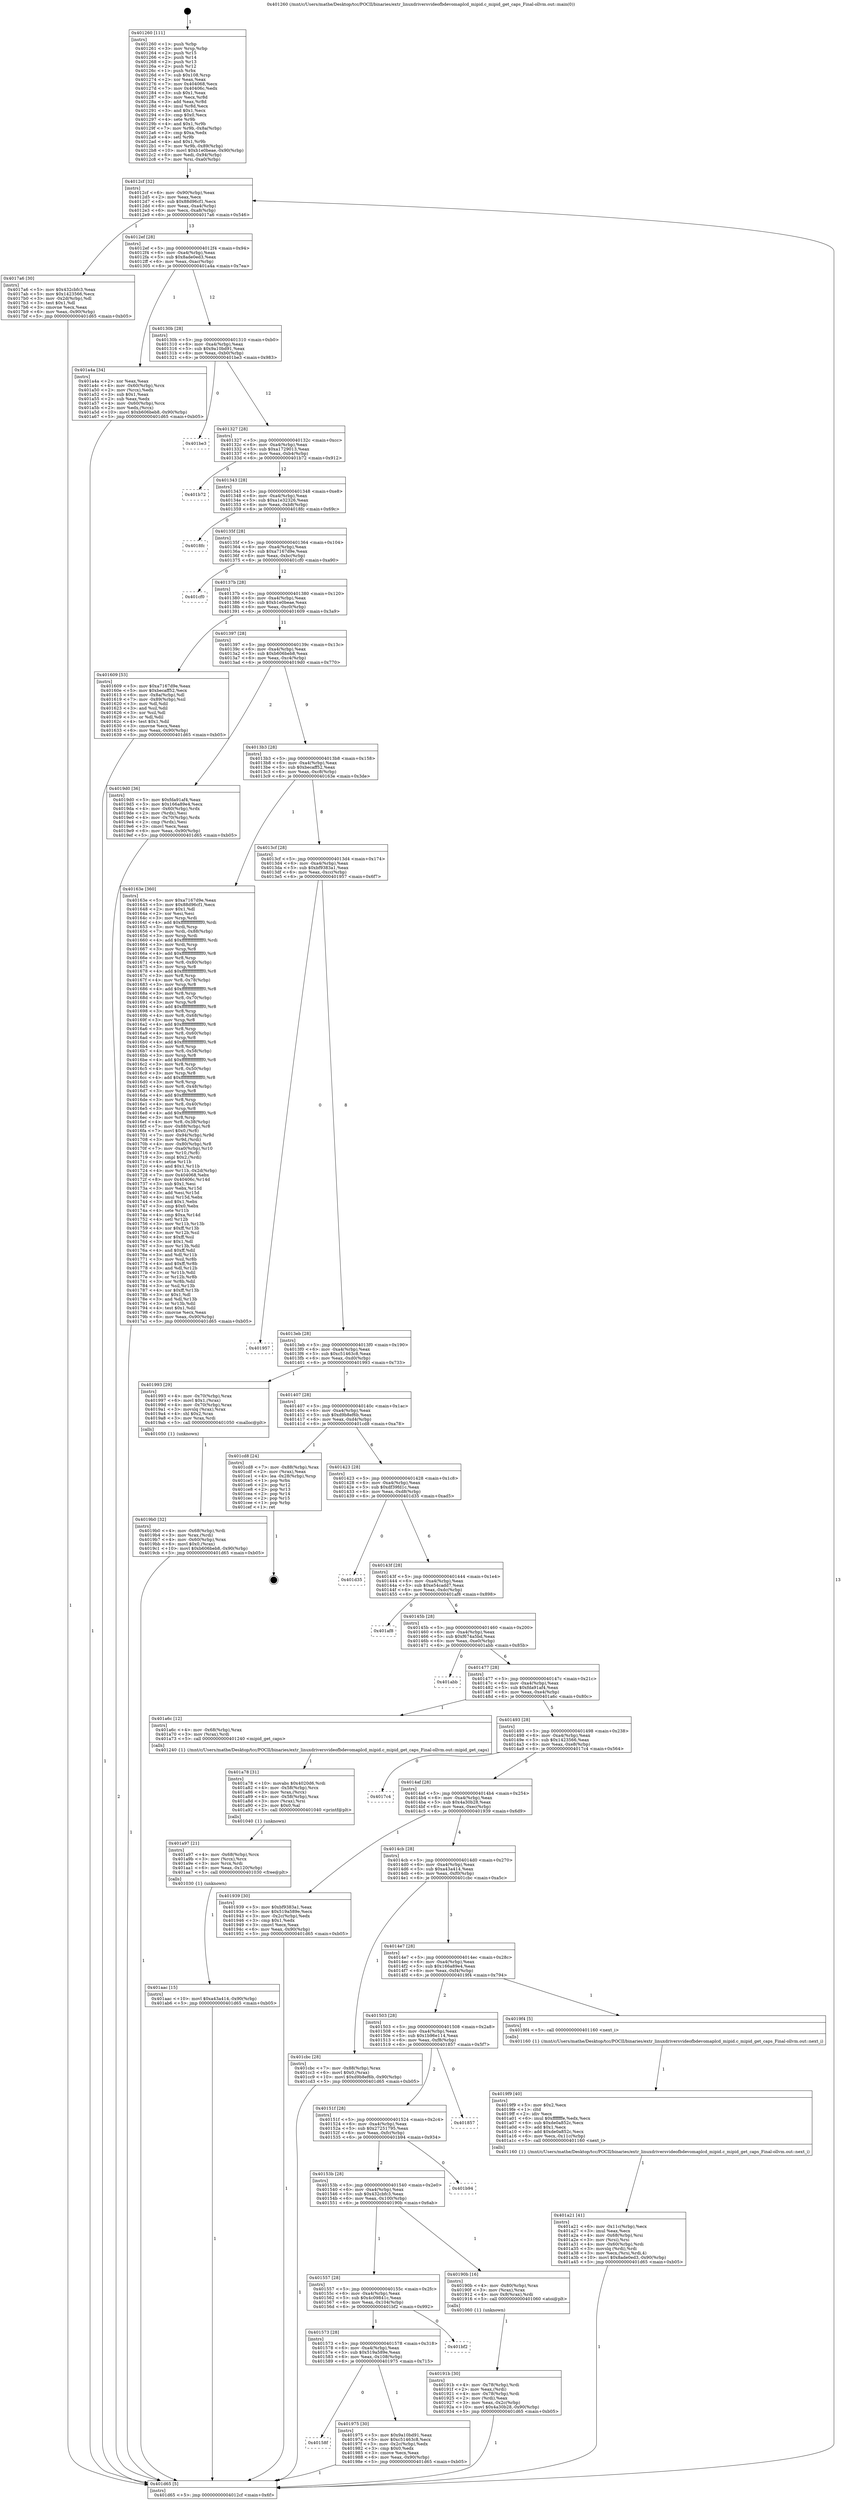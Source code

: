 digraph "0x401260" {
  label = "0x401260 (/mnt/c/Users/mathe/Desktop/tcc/POCII/binaries/extr_linuxdriversvideofbdevomaplcd_mipid.c_mipid_get_caps_Final-ollvm.out::main(0))"
  labelloc = "t"
  node[shape=record]

  Entry [label="",width=0.3,height=0.3,shape=circle,fillcolor=black,style=filled]
  "0x4012cf" [label="{
     0x4012cf [32]\l
     | [instrs]\l
     &nbsp;&nbsp;0x4012cf \<+6\>: mov -0x90(%rbp),%eax\l
     &nbsp;&nbsp;0x4012d5 \<+2\>: mov %eax,%ecx\l
     &nbsp;&nbsp;0x4012d7 \<+6\>: sub $0x88d96cf1,%ecx\l
     &nbsp;&nbsp;0x4012dd \<+6\>: mov %eax,-0xa4(%rbp)\l
     &nbsp;&nbsp;0x4012e3 \<+6\>: mov %ecx,-0xa8(%rbp)\l
     &nbsp;&nbsp;0x4012e9 \<+6\>: je 00000000004017a6 \<main+0x546\>\l
  }"]
  "0x4017a6" [label="{
     0x4017a6 [30]\l
     | [instrs]\l
     &nbsp;&nbsp;0x4017a6 \<+5\>: mov $0x432cbfc3,%eax\l
     &nbsp;&nbsp;0x4017ab \<+5\>: mov $0x1423566,%ecx\l
     &nbsp;&nbsp;0x4017b0 \<+3\>: mov -0x2d(%rbp),%dl\l
     &nbsp;&nbsp;0x4017b3 \<+3\>: test $0x1,%dl\l
     &nbsp;&nbsp;0x4017b6 \<+3\>: cmovne %ecx,%eax\l
     &nbsp;&nbsp;0x4017b9 \<+6\>: mov %eax,-0x90(%rbp)\l
     &nbsp;&nbsp;0x4017bf \<+5\>: jmp 0000000000401d65 \<main+0xb05\>\l
  }"]
  "0x4012ef" [label="{
     0x4012ef [28]\l
     | [instrs]\l
     &nbsp;&nbsp;0x4012ef \<+5\>: jmp 00000000004012f4 \<main+0x94\>\l
     &nbsp;&nbsp;0x4012f4 \<+6\>: mov -0xa4(%rbp),%eax\l
     &nbsp;&nbsp;0x4012fa \<+5\>: sub $0x8ade0ed3,%eax\l
     &nbsp;&nbsp;0x4012ff \<+6\>: mov %eax,-0xac(%rbp)\l
     &nbsp;&nbsp;0x401305 \<+6\>: je 0000000000401a4a \<main+0x7ea\>\l
  }"]
  Exit [label="",width=0.3,height=0.3,shape=circle,fillcolor=black,style=filled,peripheries=2]
  "0x401a4a" [label="{
     0x401a4a [34]\l
     | [instrs]\l
     &nbsp;&nbsp;0x401a4a \<+2\>: xor %eax,%eax\l
     &nbsp;&nbsp;0x401a4c \<+4\>: mov -0x60(%rbp),%rcx\l
     &nbsp;&nbsp;0x401a50 \<+2\>: mov (%rcx),%edx\l
     &nbsp;&nbsp;0x401a52 \<+3\>: sub $0x1,%eax\l
     &nbsp;&nbsp;0x401a55 \<+2\>: sub %eax,%edx\l
     &nbsp;&nbsp;0x401a57 \<+4\>: mov -0x60(%rbp),%rcx\l
     &nbsp;&nbsp;0x401a5b \<+2\>: mov %edx,(%rcx)\l
     &nbsp;&nbsp;0x401a5d \<+10\>: movl $0xb606beb8,-0x90(%rbp)\l
     &nbsp;&nbsp;0x401a67 \<+5\>: jmp 0000000000401d65 \<main+0xb05\>\l
  }"]
  "0x40130b" [label="{
     0x40130b [28]\l
     | [instrs]\l
     &nbsp;&nbsp;0x40130b \<+5\>: jmp 0000000000401310 \<main+0xb0\>\l
     &nbsp;&nbsp;0x401310 \<+6\>: mov -0xa4(%rbp),%eax\l
     &nbsp;&nbsp;0x401316 \<+5\>: sub $0x9a10bd91,%eax\l
     &nbsp;&nbsp;0x40131b \<+6\>: mov %eax,-0xb0(%rbp)\l
     &nbsp;&nbsp;0x401321 \<+6\>: je 0000000000401be3 \<main+0x983\>\l
  }"]
  "0x401aac" [label="{
     0x401aac [15]\l
     | [instrs]\l
     &nbsp;&nbsp;0x401aac \<+10\>: movl $0xa43a414,-0x90(%rbp)\l
     &nbsp;&nbsp;0x401ab6 \<+5\>: jmp 0000000000401d65 \<main+0xb05\>\l
  }"]
  "0x401be3" [label="{
     0x401be3\l
  }", style=dashed]
  "0x401327" [label="{
     0x401327 [28]\l
     | [instrs]\l
     &nbsp;&nbsp;0x401327 \<+5\>: jmp 000000000040132c \<main+0xcc\>\l
     &nbsp;&nbsp;0x40132c \<+6\>: mov -0xa4(%rbp),%eax\l
     &nbsp;&nbsp;0x401332 \<+5\>: sub $0xa1729013,%eax\l
     &nbsp;&nbsp;0x401337 \<+6\>: mov %eax,-0xb4(%rbp)\l
     &nbsp;&nbsp;0x40133d \<+6\>: je 0000000000401b72 \<main+0x912\>\l
  }"]
  "0x401a97" [label="{
     0x401a97 [21]\l
     | [instrs]\l
     &nbsp;&nbsp;0x401a97 \<+4\>: mov -0x68(%rbp),%rcx\l
     &nbsp;&nbsp;0x401a9b \<+3\>: mov (%rcx),%rcx\l
     &nbsp;&nbsp;0x401a9e \<+3\>: mov %rcx,%rdi\l
     &nbsp;&nbsp;0x401aa1 \<+6\>: mov %eax,-0x120(%rbp)\l
     &nbsp;&nbsp;0x401aa7 \<+5\>: call 0000000000401030 \<free@plt\>\l
     | [calls]\l
     &nbsp;&nbsp;0x401030 \{1\} (unknown)\l
  }"]
  "0x401b72" [label="{
     0x401b72\l
  }", style=dashed]
  "0x401343" [label="{
     0x401343 [28]\l
     | [instrs]\l
     &nbsp;&nbsp;0x401343 \<+5\>: jmp 0000000000401348 \<main+0xe8\>\l
     &nbsp;&nbsp;0x401348 \<+6\>: mov -0xa4(%rbp),%eax\l
     &nbsp;&nbsp;0x40134e \<+5\>: sub $0xa1e32326,%eax\l
     &nbsp;&nbsp;0x401353 \<+6\>: mov %eax,-0xb8(%rbp)\l
     &nbsp;&nbsp;0x401359 \<+6\>: je 00000000004018fc \<main+0x69c\>\l
  }"]
  "0x401a78" [label="{
     0x401a78 [31]\l
     | [instrs]\l
     &nbsp;&nbsp;0x401a78 \<+10\>: movabs $0x4020d6,%rdi\l
     &nbsp;&nbsp;0x401a82 \<+4\>: mov -0x58(%rbp),%rcx\l
     &nbsp;&nbsp;0x401a86 \<+3\>: mov %rax,(%rcx)\l
     &nbsp;&nbsp;0x401a89 \<+4\>: mov -0x58(%rbp),%rax\l
     &nbsp;&nbsp;0x401a8d \<+3\>: mov (%rax),%rsi\l
     &nbsp;&nbsp;0x401a90 \<+2\>: mov $0x0,%al\l
     &nbsp;&nbsp;0x401a92 \<+5\>: call 0000000000401040 \<printf@plt\>\l
     | [calls]\l
     &nbsp;&nbsp;0x401040 \{1\} (unknown)\l
  }"]
  "0x4018fc" [label="{
     0x4018fc\l
  }", style=dashed]
  "0x40135f" [label="{
     0x40135f [28]\l
     | [instrs]\l
     &nbsp;&nbsp;0x40135f \<+5\>: jmp 0000000000401364 \<main+0x104\>\l
     &nbsp;&nbsp;0x401364 \<+6\>: mov -0xa4(%rbp),%eax\l
     &nbsp;&nbsp;0x40136a \<+5\>: sub $0xa7167d9e,%eax\l
     &nbsp;&nbsp;0x40136f \<+6\>: mov %eax,-0xbc(%rbp)\l
     &nbsp;&nbsp;0x401375 \<+6\>: je 0000000000401cf0 \<main+0xa90\>\l
  }"]
  "0x401a21" [label="{
     0x401a21 [41]\l
     | [instrs]\l
     &nbsp;&nbsp;0x401a21 \<+6\>: mov -0x11c(%rbp),%ecx\l
     &nbsp;&nbsp;0x401a27 \<+3\>: imul %eax,%ecx\l
     &nbsp;&nbsp;0x401a2a \<+4\>: mov -0x68(%rbp),%rsi\l
     &nbsp;&nbsp;0x401a2e \<+3\>: mov (%rsi),%rsi\l
     &nbsp;&nbsp;0x401a31 \<+4\>: mov -0x60(%rbp),%rdi\l
     &nbsp;&nbsp;0x401a35 \<+3\>: movslq (%rdi),%rdi\l
     &nbsp;&nbsp;0x401a38 \<+3\>: mov %ecx,(%rsi,%rdi,4)\l
     &nbsp;&nbsp;0x401a3b \<+10\>: movl $0x8ade0ed3,-0x90(%rbp)\l
     &nbsp;&nbsp;0x401a45 \<+5\>: jmp 0000000000401d65 \<main+0xb05\>\l
  }"]
  "0x401cf0" [label="{
     0x401cf0\l
  }", style=dashed]
  "0x40137b" [label="{
     0x40137b [28]\l
     | [instrs]\l
     &nbsp;&nbsp;0x40137b \<+5\>: jmp 0000000000401380 \<main+0x120\>\l
     &nbsp;&nbsp;0x401380 \<+6\>: mov -0xa4(%rbp),%eax\l
     &nbsp;&nbsp;0x401386 \<+5\>: sub $0xb1e0beae,%eax\l
     &nbsp;&nbsp;0x40138b \<+6\>: mov %eax,-0xc0(%rbp)\l
     &nbsp;&nbsp;0x401391 \<+6\>: je 0000000000401609 \<main+0x3a9\>\l
  }"]
  "0x4019f9" [label="{
     0x4019f9 [40]\l
     | [instrs]\l
     &nbsp;&nbsp;0x4019f9 \<+5\>: mov $0x2,%ecx\l
     &nbsp;&nbsp;0x4019fe \<+1\>: cltd\l
     &nbsp;&nbsp;0x4019ff \<+2\>: idiv %ecx\l
     &nbsp;&nbsp;0x401a01 \<+6\>: imul $0xfffffffe,%edx,%ecx\l
     &nbsp;&nbsp;0x401a07 \<+6\>: sub $0xde0a852c,%ecx\l
     &nbsp;&nbsp;0x401a0d \<+3\>: add $0x1,%ecx\l
     &nbsp;&nbsp;0x401a10 \<+6\>: add $0xde0a852c,%ecx\l
     &nbsp;&nbsp;0x401a16 \<+6\>: mov %ecx,-0x11c(%rbp)\l
     &nbsp;&nbsp;0x401a1c \<+5\>: call 0000000000401160 \<next_i\>\l
     | [calls]\l
     &nbsp;&nbsp;0x401160 \{1\} (/mnt/c/Users/mathe/Desktop/tcc/POCII/binaries/extr_linuxdriversvideofbdevomaplcd_mipid.c_mipid_get_caps_Final-ollvm.out::next_i)\l
  }"]
  "0x401609" [label="{
     0x401609 [53]\l
     | [instrs]\l
     &nbsp;&nbsp;0x401609 \<+5\>: mov $0xa7167d9e,%eax\l
     &nbsp;&nbsp;0x40160e \<+5\>: mov $0xbecaff52,%ecx\l
     &nbsp;&nbsp;0x401613 \<+6\>: mov -0x8a(%rbp),%dl\l
     &nbsp;&nbsp;0x401619 \<+7\>: mov -0x89(%rbp),%sil\l
     &nbsp;&nbsp;0x401620 \<+3\>: mov %dl,%dil\l
     &nbsp;&nbsp;0x401623 \<+3\>: and %sil,%dil\l
     &nbsp;&nbsp;0x401626 \<+3\>: xor %sil,%dl\l
     &nbsp;&nbsp;0x401629 \<+3\>: or %dl,%dil\l
     &nbsp;&nbsp;0x40162c \<+4\>: test $0x1,%dil\l
     &nbsp;&nbsp;0x401630 \<+3\>: cmovne %ecx,%eax\l
     &nbsp;&nbsp;0x401633 \<+6\>: mov %eax,-0x90(%rbp)\l
     &nbsp;&nbsp;0x401639 \<+5\>: jmp 0000000000401d65 \<main+0xb05\>\l
  }"]
  "0x401397" [label="{
     0x401397 [28]\l
     | [instrs]\l
     &nbsp;&nbsp;0x401397 \<+5\>: jmp 000000000040139c \<main+0x13c\>\l
     &nbsp;&nbsp;0x40139c \<+6\>: mov -0xa4(%rbp),%eax\l
     &nbsp;&nbsp;0x4013a2 \<+5\>: sub $0xb606beb8,%eax\l
     &nbsp;&nbsp;0x4013a7 \<+6\>: mov %eax,-0xc4(%rbp)\l
     &nbsp;&nbsp;0x4013ad \<+6\>: je 00000000004019d0 \<main+0x770\>\l
  }"]
  "0x401d65" [label="{
     0x401d65 [5]\l
     | [instrs]\l
     &nbsp;&nbsp;0x401d65 \<+5\>: jmp 00000000004012cf \<main+0x6f\>\l
  }"]
  "0x401260" [label="{
     0x401260 [111]\l
     | [instrs]\l
     &nbsp;&nbsp;0x401260 \<+1\>: push %rbp\l
     &nbsp;&nbsp;0x401261 \<+3\>: mov %rsp,%rbp\l
     &nbsp;&nbsp;0x401264 \<+2\>: push %r15\l
     &nbsp;&nbsp;0x401266 \<+2\>: push %r14\l
     &nbsp;&nbsp;0x401268 \<+2\>: push %r13\l
     &nbsp;&nbsp;0x40126a \<+2\>: push %r12\l
     &nbsp;&nbsp;0x40126c \<+1\>: push %rbx\l
     &nbsp;&nbsp;0x40126d \<+7\>: sub $0x108,%rsp\l
     &nbsp;&nbsp;0x401274 \<+2\>: xor %eax,%eax\l
     &nbsp;&nbsp;0x401276 \<+7\>: mov 0x404068,%ecx\l
     &nbsp;&nbsp;0x40127d \<+7\>: mov 0x40406c,%edx\l
     &nbsp;&nbsp;0x401284 \<+3\>: sub $0x1,%eax\l
     &nbsp;&nbsp;0x401287 \<+3\>: mov %ecx,%r8d\l
     &nbsp;&nbsp;0x40128a \<+3\>: add %eax,%r8d\l
     &nbsp;&nbsp;0x40128d \<+4\>: imul %r8d,%ecx\l
     &nbsp;&nbsp;0x401291 \<+3\>: and $0x1,%ecx\l
     &nbsp;&nbsp;0x401294 \<+3\>: cmp $0x0,%ecx\l
     &nbsp;&nbsp;0x401297 \<+4\>: sete %r9b\l
     &nbsp;&nbsp;0x40129b \<+4\>: and $0x1,%r9b\l
     &nbsp;&nbsp;0x40129f \<+7\>: mov %r9b,-0x8a(%rbp)\l
     &nbsp;&nbsp;0x4012a6 \<+3\>: cmp $0xa,%edx\l
     &nbsp;&nbsp;0x4012a9 \<+4\>: setl %r9b\l
     &nbsp;&nbsp;0x4012ad \<+4\>: and $0x1,%r9b\l
     &nbsp;&nbsp;0x4012b1 \<+7\>: mov %r9b,-0x89(%rbp)\l
     &nbsp;&nbsp;0x4012b8 \<+10\>: movl $0xb1e0beae,-0x90(%rbp)\l
     &nbsp;&nbsp;0x4012c2 \<+6\>: mov %edi,-0x94(%rbp)\l
     &nbsp;&nbsp;0x4012c8 \<+7\>: mov %rsi,-0xa0(%rbp)\l
  }"]
  "0x4019b0" [label="{
     0x4019b0 [32]\l
     | [instrs]\l
     &nbsp;&nbsp;0x4019b0 \<+4\>: mov -0x68(%rbp),%rdi\l
     &nbsp;&nbsp;0x4019b4 \<+3\>: mov %rax,(%rdi)\l
     &nbsp;&nbsp;0x4019b7 \<+4\>: mov -0x60(%rbp),%rax\l
     &nbsp;&nbsp;0x4019bb \<+6\>: movl $0x0,(%rax)\l
     &nbsp;&nbsp;0x4019c1 \<+10\>: movl $0xb606beb8,-0x90(%rbp)\l
     &nbsp;&nbsp;0x4019cb \<+5\>: jmp 0000000000401d65 \<main+0xb05\>\l
  }"]
  "0x4019d0" [label="{
     0x4019d0 [36]\l
     | [instrs]\l
     &nbsp;&nbsp;0x4019d0 \<+5\>: mov $0xfda91af4,%eax\l
     &nbsp;&nbsp;0x4019d5 \<+5\>: mov $0x166a89e4,%ecx\l
     &nbsp;&nbsp;0x4019da \<+4\>: mov -0x60(%rbp),%rdx\l
     &nbsp;&nbsp;0x4019de \<+2\>: mov (%rdx),%esi\l
     &nbsp;&nbsp;0x4019e0 \<+4\>: mov -0x70(%rbp),%rdx\l
     &nbsp;&nbsp;0x4019e4 \<+2\>: cmp (%rdx),%esi\l
     &nbsp;&nbsp;0x4019e6 \<+3\>: cmovl %ecx,%eax\l
     &nbsp;&nbsp;0x4019e9 \<+6\>: mov %eax,-0x90(%rbp)\l
     &nbsp;&nbsp;0x4019ef \<+5\>: jmp 0000000000401d65 \<main+0xb05\>\l
  }"]
  "0x4013b3" [label="{
     0x4013b3 [28]\l
     | [instrs]\l
     &nbsp;&nbsp;0x4013b3 \<+5\>: jmp 00000000004013b8 \<main+0x158\>\l
     &nbsp;&nbsp;0x4013b8 \<+6\>: mov -0xa4(%rbp),%eax\l
     &nbsp;&nbsp;0x4013be \<+5\>: sub $0xbecaff52,%eax\l
     &nbsp;&nbsp;0x4013c3 \<+6\>: mov %eax,-0xc8(%rbp)\l
     &nbsp;&nbsp;0x4013c9 \<+6\>: je 000000000040163e \<main+0x3de\>\l
  }"]
  "0x40158f" [label="{
     0x40158f\l
  }", style=dashed]
  "0x40163e" [label="{
     0x40163e [360]\l
     | [instrs]\l
     &nbsp;&nbsp;0x40163e \<+5\>: mov $0xa7167d9e,%eax\l
     &nbsp;&nbsp;0x401643 \<+5\>: mov $0x88d96cf1,%ecx\l
     &nbsp;&nbsp;0x401648 \<+2\>: mov $0x1,%dl\l
     &nbsp;&nbsp;0x40164a \<+2\>: xor %esi,%esi\l
     &nbsp;&nbsp;0x40164c \<+3\>: mov %rsp,%rdi\l
     &nbsp;&nbsp;0x40164f \<+4\>: add $0xfffffffffffffff0,%rdi\l
     &nbsp;&nbsp;0x401653 \<+3\>: mov %rdi,%rsp\l
     &nbsp;&nbsp;0x401656 \<+7\>: mov %rdi,-0x88(%rbp)\l
     &nbsp;&nbsp;0x40165d \<+3\>: mov %rsp,%rdi\l
     &nbsp;&nbsp;0x401660 \<+4\>: add $0xfffffffffffffff0,%rdi\l
     &nbsp;&nbsp;0x401664 \<+3\>: mov %rdi,%rsp\l
     &nbsp;&nbsp;0x401667 \<+3\>: mov %rsp,%r8\l
     &nbsp;&nbsp;0x40166a \<+4\>: add $0xfffffffffffffff0,%r8\l
     &nbsp;&nbsp;0x40166e \<+3\>: mov %r8,%rsp\l
     &nbsp;&nbsp;0x401671 \<+4\>: mov %r8,-0x80(%rbp)\l
     &nbsp;&nbsp;0x401675 \<+3\>: mov %rsp,%r8\l
     &nbsp;&nbsp;0x401678 \<+4\>: add $0xfffffffffffffff0,%r8\l
     &nbsp;&nbsp;0x40167c \<+3\>: mov %r8,%rsp\l
     &nbsp;&nbsp;0x40167f \<+4\>: mov %r8,-0x78(%rbp)\l
     &nbsp;&nbsp;0x401683 \<+3\>: mov %rsp,%r8\l
     &nbsp;&nbsp;0x401686 \<+4\>: add $0xfffffffffffffff0,%r8\l
     &nbsp;&nbsp;0x40168a \<+3\>: mov %r8,%rsp\l
     &nbsp;&nbsp;0x40168d \<+4\>: mov %r8,-0x70(%rbp)\l
     &nbsp;&nbsp;0x401691 \<+3\>: mov %rsp,%r8\l
     &nbsp;&nbsp;0x401694 \<+4\>: add $0xfffffffffffffff0,%r8\l
     &nbsp;&nbsp;0x401698 \<+3\>: mov %r8,%rsp\l
     &nbsp;&nbsp;0x40169b \<+4\>: mov %r8,-0x68(%rbp)\l
     &nbsp;&nbsp;0x40169f \<+3\>: mov %rsp,%r8\l
     &nbsp;&nbsp;0x4016a2 \<+4\>: add $0xfffffffffffffff0,%r8\l
     &nbsp;&nbsp;0x4016a6 \<+3\>: mov %r8,%rsp\l
     &nbsp;&nbsp;0x4016a9 \<+4\>: mov %r8,-0x60(%rbp)\l
     &nbsp;&nbsp;0x4016ad \<+3\>: mov %rsp,%r8\l
     &nbsp;&nbsp;0x4016b0 \<+4\>: add $0xfffffffffffffff0,%r8\l
     &nbsp;&nbsp;0x4016b4 \<+3\>: mov %r8,%rsp\l
     &nbsp;&nbsp;0x4016b7 \<+4\>: mov %r8,-0x58(%rbp)\l
     &nbsp;&nbsp;0x4016bb \<+3\>: mov %rsp,%r8\l
     &nbsp;&nbsp;0x4016be \<+4\>: add $0xfffffffffffffff0,%r8\l
     &nbsp;&nbsp;0x4016c2 \<+3\>: mov %r8,%rsp\l
     &nbsp;&nbsp;0x4016c5 \<+4\>: mov %r8,-0x50(%rbp)\l
     &nbsp;&nbsp;0x4016c9 \<+3\>: mov %rsp,%r8\l
     &nbsp;&nbsp;0x4016cc \<+4\>: add $0xfffffffffffffff0,%r8\l
     &nbsp;&nbsp;0x4016d0 \<+3\>: mov %r8,%rsp\l
     &nbsp;&nbsp;0x4016d3 \<+4\>: mov %r8,-0x48(%rbp)\l
     &nbsp;&nbsp;0x4016d7 \<+3\>: mov %rsp,%r8\l
     &nbsp;&nbsp;0x4016da \<+4\>: add $0xfffffffffffffff0,%r8\l
     &nbsp;&nbsp;0x4016de \<+3\>: mov %r8,%rsp\l
     &nbsp;&nbsp;0x4016e1 \<+4\>: mov %r8,-0x40(%rbp)\l
     &nbsp;&nbsp;0x4016e5 \<+3\>: mov %rsp,%r8\l
     &nbsp;&nbsp;0x4016e8 \<+4\>: add $0xfffffffffffffff0,%r8\l
     &nbsp;&nbsp;0x4016ec \<+3\>: mov %r8,%rsp\l
     &nbsp;&nbsp;0x4016ef \<+4\>: mov %r8,-0x38(%rbp)\l
     &nbsp;&nbsp;0x4016f3 \<+7\>: mov -0x88(%rbp),%r8\l
     &nbsp;&nbsp;0x4016fa \<+7\>: movl $0x0,(%r8)\l
     &nbsp;&nbsp;0x401701 \<+7\>: mov -0x94(%rbp),%r9d\l
     &nbsp;&nbsp;0x401708 \<+3\>: mov %r9d,(%rdi)\l
     &nbsp;&nbsp;0x40170b \<+4\>: mov -0x80(%rbp),%r8\l
     &nbsp;&nbsp;0x40170f \<+7\>: mov -0xa0(%rbp),%r10\l
     &nbsp;&nbsp;0x401716 \<+3\>: mov %r10,(%r8)\l
     &nbsp;&nbsp;0x401719 \<+3\>: cmpl $0x2,(%rdi)\l
     &nbsp;&nbsp;0x40171c \<+4\>: setne %r11b\l
     &nbsp;&nbsp;0x401720 \<+4\>: and $0x1,%r11b\l
     &nbsp;&nbsp;0x401724 \<+4\>: mov %r11b,-0x2d(%rbp)\l
     &nbsp;&nbsp;0x401728 \<+7\>: mov 0x404068,%ebx\l
     &nbsp;&nbsp;0x40172f \<+8\>: mov 0x40406c,%r14d\l
     &nbsp;&nbsp;0x401737 \<+3\>: sub $0x1,%esi\l
     &nbsp;&nbsp;0x40173a \<+3\>: mov %ebx,%r15d\l
     &nbsp;&nbsp;0x40173d \<+3\>: add %esi,%r15d\l
     &nbsp;&nbsp;0x401740 \<+4\>: imul %r15d,%ebx\l
     &nbsp;&nbsp;0x401744 \<+3\>: and $0x1,%ebx\l
     &nbsp;&nbsp;0x401747 \<+3\>: cmp $0x0,%ebx\l
     &nbsp;&nbsp;0x40174a \<+4\>: sete %r11b\l
     &nbsp;&nbsp;0x40174e \<+4\>: cmp $0xa,%r14d\l
     &nbsp;&nbsp;0x401752 \<+4\>: setl %r12b\l
     &nbsp;&nbsp;0x401756 \<+3\>: mov %r11b,%r13b\l
     &nbsp;&nbsp;0x401759 \<+4\>: xor $0xff,%r13b\l
     &nbsp;&nbsp;0x40175d \<+3\>: mov %r12b,%sil\l
     &nbsp;&nbsp;0x401760 \<+4\>: xor $0xff,%sil\l
     &nbsp;&nbsp;0x401764 \<+3\>: xor $0x1,%dl\l
     &nbsp;&nbsp;0x401767 \<+3\>: mov %r13b,%dil\l
     &nbsp;&nbsp;0x40176a \<+4\>: and $0xff,%dil\l
     &nbsp;&nbsp;0x40176e \<+3\>: and %dl,%r11b\l
     &nbsp;&nbsp;0x401771 \<+3\>: mov %sil,%r8b\l
     &nbsp;&nbsp;0x401774 \<+4\>: and $0xff,%r8b\l
     &nbsp;&nbsp;0x401778 \<+3\>: and %dl,%r12b\l
     &nbsp;&nbsp;0x40177b \<+3\>: or %r11b,%dil\l
     &nbsp;&nbsp;0x40177e \<+3\>: or %r12b,%r8b\l
     &nbsp;&nbsp;0x401781 \<+3\>: xor %r8b,%dil\l
     &nbsp;&nbsp;0x401784 \<+3\>: or %sil,%r13b\l
     &nbsp;&nbsp;0x401787 \<+4\>: xor $0xff,%r13b\l
     &nbsp;&nbsp;0x40178b \<+3\>: or $0x1,%dl\l
     &nbsp;&nbsp;0x40178e \<+3\>: and %dl,%r13b\l
     &nbsp;&nbsp;0x401791 \<+3\>: or %r13b,%dil\l
     &nbsp;&nbsp;0x401794 \<+4\>: test $0x1,%dil\l
     &nbsp;&nbsp;0x401798 \<+3\>: cmovne %ecx,%eax\l
     &nbsp;&nbsp;0x40179b \<+6\>: mov %eax,-0x90(%rbp)\l
     &nbsp;&nbsp;0x4017a1 \<+5\>: jmp 0000000000401d65 \<main+0xb05\>\l
  }"]
  "0x4013cf" [label="{
     0x4013cf [28]\l
     | [instrs]\l
     &nbsp;&nbsp;0x4013cf \<+5\>: jmp 00000000004013d4 \<main+0x174\>\l
     &nbsp;&nbsp;0x4013d4 \<+6\>: mov -0xa4(%rbp),%eax\l
     &nbsp;&nbsp;0x4013da \<+5\>: sub $0xbf9383a1,%eax\l
     &nbsp;&nbsp;0x4013df \<+6\>: mov %eax,-0xcc(%rbp)\l
     &nbsp;&nbsp;0x4013e5 \<+6\>: je 0000000000401957 \<main+0x6f7\>\l
  }"]
  "0x401975" [label="{
     0x401975 [30]\l
     | [instrs]\l
     &nbsp;&nbsp;0x401975 \<+5\>: mov $0x9a10bd91,%eax\l
     &nbsp;&nbsp;0x40197a \<+5\>: mov $0xc51463c8,%ecx\l
     &nbsp;&nbsp;0x40197f \<+3\>: mov -0x2c(%rbp),%edx\l
     &nbsp;&nbsp;0x401982 \<+3\>: cmp $0x0,%edx\l
     &nbsp;&nbsp;0x401985 \<+3\>: cmove %ecx,%eax\l
     &nbsp;&nbsp;0x401988 \<+6\>: mov %eax,-0x90(%rbp)\l
     &nbsp;&nbsp;0x40198e \<+5\>: jmp 0000000000401d65 \<main+0xb05\>\l
  }"]
  "0x401573" [label="{
     0x401573 [28]\l
     | [instrs]\l
     &nbsp;&nbsp;0x401573 \<+5\>: jmp 0000000000401578 \<main+0x318\>\l
     &nbsp;&nbsp;0x401578 \<+6\>: mov -0xa4(%rbp),%eax\l
     &nbsp;&nbsp;0x40157e \<+5\>: sub $0x519a589e,%eax\l
     &nbsp;&nbsp;0x401583 \<+6\>: mov %eax,-0x108(%rbp)\l
     &nbsp;&nbsp;0x401589 \<+6\>: je 0000000000401975 \<main+0x715\>\l
  }"]
  "0x401957" [label="{
     0x401957\l
  }", style=dashed]
  "0x4013eb" [label="{
     0x4013eb [28]\l
     | [instrs]\l
     &nbsp;&nbsp;0x4013eb \<+5\>: jmp 00000000004013f0 \<main+0x190\>\l
     &nbsp;&nbsp;0x4013f0 \<+6\>: mov -0xa4(%rbp),%eax\l
     &nbsp;&nbsp;0x4013f6 \<+5\>: sub $0xc51463c8,%eax\l
     &nbsp;&nbsp;0x4013fb \<+6\>: mov %eax,-0xd0(%rbp)\l
     &nbsp;&nbsp;0x401401 \<+6\>: je 0000000000401993 \<main+0x733\>\l
  }"]
  "0x401bf2" [label="{
     0x401bf2\l
  }", style=dashed]
  "0x401993" [label="{
     0x401993 [29]\l
     | [instrs]\l
     &nbsp;&nbsp;0x401993 \<+4\>: mov -0x70(%rbp),%rax\l
     &nbsp;&nbsp;0x401997 \<+6\>: movl $0x1,(%rax)\l
     &nbsp;&nbsp;0x40199d \<+4\>: mov -0x70(%rbp),%rax\l
     &nbsp;&nbsp;0x4019a1 \<+3\>: movslq (%rax),%rax\l
     &nbsp;&nbsp;0x4019a4 \<+4\>: shl $0x2,%rax\l
     &nbsp;&nbsp;0x4019a8 \<+3\>: mov %rax,%rdi\l
     &nbsp;&nbsp;0x4019ab \<+5\>: call 0000000000401050 \<malloc@plt\>\l
     | [calls]\l
     &nbsp;&nbsp;0x401050 \{1\} (unknown)\l
  }"]
  "0x401407" [label="{
     0x401407 [28]\l
     | [instrs]\l
     &nbsp;&nbsp;0x401407 \<+5\>: jmp 000000000040140c \<main+0x1ac\>\l
     &nbsp;&nbsp;0x40140c \<+6\>: mov -0xa4(%rbp),%eax\l
     &nbsp;&nbsp;0x401412 \<+5\>: sub $0xd9b8ef6b,%eax\l
     &nbsp;&nbsp;0x401417 \<+6\>: mov %eax,-0xd4(%rbp)\l
     &nbsp;&nbsp;0x40141d \<+6\>: je 0000000000401cd8 \<main+0xa78\>\l
  }"]
  "0x40191b" [label="{
     0x40191b [30]\l
     | [instrs]\l
     &nbsp;&nbsp;0x40191b \<+4\>: mov -0x78(%rbp),%rdi\l
     &nbsp;&nbsp;0x40191f \<+2\>: mov %eax,(%rdi)\l
     &nbsp;&nbsp;0x401921 \<+4\>: mov -0x78(%rbp),%rdi\l
     &nbsp;&nbsp;0x401925 \<+2\>: mov (%rdi),%eax\l
     &nbsp;&nbsp;0x401927 \<+3\>: mov %eax,-0x2c(%rbp)\l
     &nbsp;&nbsp;0x40192a \<+10\>: movl $0x4a30b28,-0x90(%rbp)\l
     &nbsp;&nbsp;0x401934 \<+5\>: jmp 0000000000401d65 \<main+0xb05\>\l
  }"]
  "0x401cd8" [label="{
     0x401cd8 [24]\l
     | [instrs]\l
     &nbsp;&nbsp;0x401cd8 \<+7\>: mov -0x88(%rbp),%rax\l
     &nbsp;&nbsp;0x401cdf \<+2\>: mov (%rax),%eax\l
     &nbsp;&nbsp;0x401ce1 \<+4\>: lea -0x28(%rbp),%rsp\l
     &nbsp;&nbsp;0x401ce5 \<+1\>: pop %rbx\l
     &nbsp;&nbsp;0x401ce6 \<+2\>: pop %r12\l
     &nbsp;&nbsp;0x401ce8 \<+2\>: pop %r13\l
     &nbsp;&nbsp;0x401cea \<+2\>: pop %r14\l
     &nbsp;&nbsp;0x401cec \<+2\>: pop %r15\l
     &nbsp;&nbsp;0x401cee \<+1\>: pop %rbp\l
     &nbsp;&nbsp;0x401cef \<+1\>: ret\l
  }"]
  "0x401423" [label="{
     0x401423 [28]\l
     | [instrs]\l
     &nbsp;&nbsp;0x401423 \<+5\>: jmp 0000000000401428 \<main+0x1c8\>\l
     &nbsp;&nbsp;0x401428 \<+6\>: mov -0xa4(%rbp),%eax\l
     &nbsp;&nbsp;0x40142e \<+5\>: sub $0xdf39fd1c,%eax\l
     &nbsp;&nbsp;0x401433 \<+6\>: mov %eax,-0xd8(%rbp)\l
     &nbsp;&nbsp;0x401439 \<+6\>: je 0000000000401d35 \<main+0xad5\>\l
  }"]
  "0x401557" [label="{
     0x401557 [28]\l
     | [instrs]\l
     &nbsp;&nbsp;0x401557 \<+5\>: jmp 000000000040155c \<main+0x2fc\>\l
     &nbsp;&nbsp;0x40155c \<+6\>: mov -0xa4(%rbp),%eax\l
     &nbsp;&nbsp;0x401562 \<+5\>: sub $0x4c09841c,%eax\l
     &nbsp;&nbsp;0x401567 \<+6\>: mov %eax,-0x104(%rbp)\l
     &nbsp;&nbsp;0x40156d \<+6\>: je 0000000000401bf2 \<main+0x992\>\l
  }"]
  "0x401d35" [label="{
     0x401d35\l
  }", style=dashed]
  "0x40143f" [label="{
     0x40143f [28]\l
     | [instrs]\l
     &nbsp;&nbsp;0x40143f \<+5\>: jmp 0000000000401444 \<main+0x1e4\>\l
     &nbsp;&nbsp;0x401444 \<+6\>: mov -0xa4(%rbp),%eax\l
     &nbsp;&nbsp;0x40144a \<+5\>: sub $0xe54cadd7,%eax\l
     &nbsp;&nbsp;0x40144f \<+6\>: mov %eax,-0xdc(%rbp)\l
     &nbsp;&nbsp;0x401455 \<+6\>: je 0000000000401af8 \<main+0x898\>\l
  }"]
  "0x40190b" [label="{
     0x40190b [16]\l
     | [instrs]\l
     &nbsp;&nbsp;0x40190b \<+4\>: mov -0x80(%rbp),%rax\l
     &nbsp;&nbsp;0x40190f \<+3\>: mov (%rax),%rax\l
     &nbsp;&nbsp;0x401912 \<+4\>: mov 0x8(%rax),%rdi\l
     &nbsp;&nbsp;0x401916 \<+5\>: call 0000000000401060 \<atoi@plt\>\l
     | [calls]\l
     &nbsp;&nbsp;0x401060 \{1\} (unknown)\l
  }"]
  "0x401af8" [label="{
     0x401af8\l
  }", style=dashed]
  "0x40145b" [label="{
     0x40145b [28]\l
     | [instrs]\l
     &nbsp;&nbsp;0x40145b \<+5\>: jmp 0000000000401460 \<main+0x200\>\l
     &nbsp;&nbsp;0x401460 \<+6\>: mov -0xa4(%rbp),%eax\l
     &nbsp;&nbsp;0x401466 \<+5\>: sub $0xf674a5bd,%eax\l
     &nbsp;&nbsp;0x40146b \<+6\>: mov %eax,-0xe0(%rbp)\l
     &nbsp;&nbsp;0x401471 \<+6\>: je 0000000000401abb \<main+0x85b\>\l
  }"]
  "0x40153b" [label="{
     0x40153b [28]\l
     | [instrs]\l
     &nbsp;&nbsp;0x40153b \<+5\>: jmp 0000000000401540 \<main+0x2e0\>\l
     &nbsp;&nbsp;0x401540 \<+6\>: mov -0xa4(%rbp),%eax\l
     &nbsp;&nbsp;0x401546 \<+5\>: sub $0x432cbfc3,%eax\l
     &nbsp;&nbsp;0x40154b \<+6\>: mov %eax,-0x100(%rbp)\l
     &nbsp;&nbsp;0x401551 \<+6\>: je 000000000040190b \<main+0x6ab\>\l
  }"]
  "0x401abb" [label="{
     0x401abb\l
  }", style=dashed]
  "0x401477" [label="{
     0x401477 [28]\l
     | [instrs]\l
     &nbsp;&nbsp;0x401477 \<+5\>: jmp 000000000040147c \<main+0x21c\>\l
     &nbsp;&nbsp;0x40147c \<+6\>: mov -0xa4(%rbp),%eax\l
     &nbsp;&nbsp;0x401482 \<+5\>: sub $0xfda91af4,%eax\l
     &nbsp;&nbsp;0x401487 \<+6\>: mov %eax,-0xe4(%rbp)\l
     &nbsp;&nbsp;0x40148d \<+6\>: je 0000000000401a6c \<main+0x80c\>\l
  }"]
  "0x401b94" [label="{
     0x401b94\l
  }", style=dashed]
  "0x401a6c" [label="{
     0x401a6c [12]\l
     | [instrs]\l
     &nbsp;&nbsp;0x401a6c \<+4\>: mov -0x68(%rbp),%rax\l
     &nbsp;&nbsp;0x401a70 \<+3\>: mov (%rax),%rdi\l
     &nbsp;&nbsp;0x401a73 \<+5\>: call 0000000000401240 \<mipid_get_caps\>\l
     | [calls]\l
     &nbsp;&nbsp;0x401240 \{1\} (/mnt/c/Users/mathe/Desktop/tcc/POCII/binaries/extr_linuxdriversvideofbdevomaplcd_mipid.c_mipid_get_caps_Final-ollvm.out::mipid_get_caps)\l
  }"]
  "0x401493" [label="{
     0x401493 [28]\l
     | [instrs]\l
     &nbsp;&nbsp;0x401493 \<+5\>: jmp 0000000000401498 \<main+0x238\>\l
     &nbsp;&nbsp;0x401498 \<+6\>: mov -0xa4(%rbp),%eax\l
     &nbsp;&nbsp;0x40149e \<+5\>: sub $0x1423566,%eax\l
     &nbsp;&nbsp;0x4014a3 \<+6\>: mov %eax,-0xe8(%rbp)\l
     &nbsp;&nbsp;0x4014a9 \<+6\>: je 00000000004017c4 \<main+0x564\>\l
  }"]
  "0x40151f" [label="{
     0x40151f [28]\l
     | [instrs]\l
     &nbsp;&nbsp;0x40151f \<+5\>: jmp 0000000000401524 \<main+0x2c4\>\l
     &nbsp;&nbsp;0x401524 \<+6\>: mov -0xa4(%rbp),%eax\l
     &nbsp;&nbsp;0x40152a \<+5\>: sub $0x27251795,%eax\l
     &nbsp;&nbsp;0x40152f \<+6\>: mov %eax,-0xfc(%rbp)\l
     &nbsp;&nbsp;0x401535 \<+6\>: je 0000000000401b94 \<main+0x934\>\l
  }"]
  "0x4017c4" [label="{
     0x4017c4\l
  }", style=dashed]
  "0x4014af" [label="{
     0x4014af [28]\l
     | [instrs]\l
     &nbsp;&nbsp;0x4014af \<+5\>: jmp 00000000004014b4 \<main+0x254\>\l
     &nbsp;&nbsp;0x4014b4 \<+6\>: mov -0xa4(%rbp),%eax\l
     &nbsp;&nbsp;0x4014ba \<+5\>: sub $0x4a30b28,%eax\l
     &nbsp;&nbsp;0x4014bf \<+6\>: mov %eax,-0xec(%rbp)\l
     &nbsp;&nbsp;0x4014c5 \<+6\>: je 0000000000401939 \<main+0x6d9\>\l
  }"]
  "0x401857" [label="{
     0x401857\l
  }", style=dashed]
  "0x401939" [label="{
     0x401939 [30]\l
     | [instrs]\l
     &nbsp;&nbsp;0x401939 \<+5\>: mov $0xbf9383a1,%eax\l
     &nbsp;&nbsp;0x40193e \<+5\>: mov $0x519a589e,%ecx\l
     &nbsp;&nbsp;0x401943 \<+3\>: mov -0x2c(%rbp),%edx\l
     &nbsp;&nbsp;0x401946 \<+3\>: cmp $0x1,%edx\l
     &nbsp;&nbsp;0x401949 \<+3\>: cmovl %ecx,%eax\l
     &nbsp;&nbsp;0x40194c \<+6\>: mov %eax,-0x90(%rbp)\l
     &nbsp;&nbsp;0x401952 \<+5\>: jmp 0000000000401d65 \<main+0xb05\>\l
  }"]
  "0x4014cb" [label="{
     0x4014cb [28]\l
     | [instrs]\l
     &nbsp;&nbsp;0x4014cb \<+5\>: jmp 00000000004014d0 \<main+0x270\>\l
     &nbsp;&nbsp;0x4014d0 \<+6\>: mov -0xa4(%rbp),%eax\l
     &nbsp;&nbsp;0x4014d6 \<+5\>: sub $0xa43a414,%eax\l
     &nbsp;&nbsp;0x4014db \<+6\>: mov %eax,-0xf0(%rbp)\l
     &nbsp;&nbsp;0x4014e1 \<+6\>: je 0000000000401cbc \<main+0xa5c\>\l
  }"]
  "0x401503" [label="{
     0x401503 [28]\l
     | [instrs]\l
     &nbsp;&nbsp;0x401503 \<+5\>: jmp 0000000000401508 \<main+0x2a8\>\l
     &nbsp;&nbsp;0x401508 \<+6\>: mov -0xa4(%rbp),%eax\l
     &nbsp;&nbsp;0x40150e \<+5\>: sub $0x1b96e114,%eax\l
     &nbsp;&nbsp;0x401513 \<+6\>: mov %eax,-0xf8(%rbp)\l
     &nbsp;&nbsp;0x401519 \<+6\>: je 0000000000401857 \<main+0x5f7\>\l
  }"]
  "0x401cbc" [label="{
     0x401cbc [28]\l
     | [instrs]\l
     &nbsp;&nbsp;0x401cbc \<+7\>: mov -0x88(%rbp),%rax\l
     &nbsp;&nbsp;0x401cc3 \<+6\>: movl $0x0,(%rax)\l
     &nbsp;&nbsp;0x401cc9 \<+10\>: movl $0xd9b8ef6b,-0x90(%rbp)\l
     &nbsp;&nbsp;0x401cd3 \<+5\>: jmp 0000000000401d65 \<main+0xb05\>\l
  }"]
  "0x4014e7" [label="{
     0x4014e7 [28]\l
     | [instrs]\l
     &nbsp;&nbsp;0x4014e7 \<+5\>: jmp 00000000004014ec \<main+0x28c\>\l
     &nbsp;&nbsp;0x4014ec \<+6\>: mov -0xa4(%rbp),%eax\l
     &nbsp;&nbsp;0x4014f2 \<+5\>: sub $0x166a89e4,%eax\l
     &nbsp;&nbsp;0x4014f7 \<+6\>: mov %eax,-0xf4(%rbp)\l
     &nbsp;&nbsp;0x4014fd \<+6\>: je 00000000004019f4 \<main+0x794\>\l
  }"]
  "0x4019f4" [label="{
     0x4019f4 [5]\l
     | [instrs]\l
     &nbsp;&nbsp;0x4019f4 \<+5\>: call 0000000000401160 \<next_i\>\l
     | [calls]\l
     &nbsp;&nbsp;0x401160 \{1\} (/mnt/c/Users/mathe/Desktop/tcc/POCII/binaries/extr_linuxdriversvideofbdevomaplcd_mipid.c_mipid_get_caps_Final-ollvm.out::next_i)\l
  }"]
  Entry -> "0x401260" [label=" 1"]
  "0x4012cf" -> "0x4017a6" [label=" 1"]
  "0x4012cf" -> "0x4012ef" [label=" 13"]
  "0x401cd8" -> Exit [label=" 1"]
  "0x4012ef" -> "0x401a4a" [label=" 1"]
  "0x4012ef" -> "0x40130b" [label=" 12"]
  "0x401cbc" -> "0x401d65" [label=" 1"]
  "0x40130b" -> "0x401be3" [label=" 0"]
  "0x40130b" -> "0x401327" [label=" 12"]
  "0x401aac" -> "0x401d65" [label=" 1"]
  "0x401327" -> "0x401b72" [label=" 0"]
  "0x401327" -> "0x401343" [label=" 12"]
  "0x401a97" -> "0x401aac" [label=" 1"]
  "0x401343" -> "0x4018fc" [label=" 0"]
  "0x401343" -> "0x40135f" [label=" 12"]
  "0x401a78" -> "0x401a97" [label=" 1"]
  "0x40135f" -> "0x401cf0" [label=" 0"]
  "0x40135f" -> "0x40137b" [label=" 12"]
  "0x401a6c" -> "0x401a78" [label=" 1"]
  "0x40137b" -> "0x401609" [label=" 1"]
  "0x40137b" -> "0x401397" [label=" 11"]
  "0x401609" -> "0x401d65" [label=" 1"]
  "0x401260" -> "0x4012cf" [label=" 1"]
  "0x401d65" -> "0x4012cf" [label=" 13"]
  "0x401a4a" -> "0x401d65" [label=" 1"]
  "0x401397" -> "0x4019d0" [label=" 2"]
  "0x401397" -> "0x4013b3" [label=" 9"]
  "0x401a21" -> "0x401d65" [label=" 1"]
  "0x4013b3" -> "0x40163e" [label=" 1"]
  "0x4013b3" -> "0x4013cf" [label=" 8"]
  "0x4019f9" -> "0x401a21" [label=" 1"]
  "0x40163e" -> "0x401d65" [label=" 1"]
  "0x4017a6" -> "0x401d65" [label=" 1"]
  "0x4019f4" -> "0x4019f9" [label=" 1"]
  "0x4013cf" -> "0x401957" [label=" 0"]
  "0x4013cf" -> "0x4013eb" [label=" 8"]
  "0x4019b0" -> "0x401d65" [label=" 1"]
  "0x4013eb" -> "0x401993" [label=" 1"]
  "0x4013eb" -> "0x401407" [label=" 7"]
  "0x401993" -> "0x4019b0" [label=" 1"]
  "0x401407" -> "0x401cd8" [label=" 1"]
  "0x401407" -> "0x401423" [label=" 6"]
  "0x401573" -> "0x40158f" [label=" 0"]
  "0x401423" -> "0x401d35" [label=" 0"]
  "0x401423" -> "0x40143f" [label=" 6"]
  "0x401573" -> "0x401975" [label=" 1"]
  "0x40143f" -> "0x401af8" [label=" 0"]
  "0x40143f" -> "0x40145b" [label=" 6"]
  "0x4019d0" -> "0x401d65" [label=" 2"]
  "0x40145b" -> "0x401abb" [label=" 0"]
  "0x40145b" -> "0x401477" [label=" 6"]
  "0x401557" -> "0x401bf2" [label=" 0"]
  "0x401477" -> "0x401a6c" [label=" 1"]
  "0x401477" -> "0x401493" [label=" 5"]
  "0x401975" -> "0x401d65" [label=" 1"]
  "0x401493" -> "0x4017c4" [label=" 0"]
  "0x401493" -> "0x4014af" [label=" 5"]
  "0x40191b" -> "0x401d65" [label=" 1"]
  "0x4014af" -> "0x401939" [label=" 1"]
  "0x4014af" -> "0x4014cb" [label=" 4"]
  "0x40190b" -> "0x40191b" [label=" 1"]
  "0x4014cb" -> "0x401cbc" [label=" 1"]
  "0x4014cb" -> "0x4014e7" [label=" 3"]
  "0x40153b" -> "0x40190b" [label=" 1"]
  "0x4014e7" -> "0x4019f4" [label=" 1"]
  "0x4014e7" -> "0x401503" [label=" 2"]
  "0x40153b" -> "0x401557" [label=" 1"]
  "0x401503" -> "0x401857" [label=" 0"]
  "0x401503" -> "0x40151f" [label=" 2"]
  "0x401939" -> "0x401d65" [label=" 1"]
  "0x40151f" -> "0x401b94" [label=" 0"]
  "0x40151f" -> "0x40153b" [label=" 2"]
  "0x401557" -> "0x401573" [label=" 1"]
}
